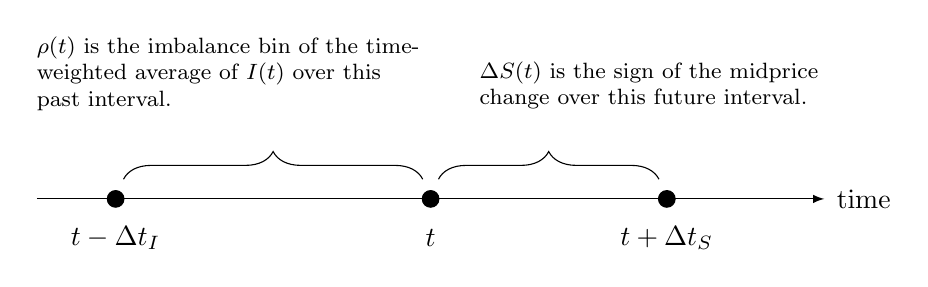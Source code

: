 % Limit Order Book timeline by Anton
%
\colorlet{buyLOcolor}{black!25}%
\colorlet{sellLOcolor}{black!90}%

\begin{tikzpicture}
    \draw [>=latex,->] (0,0) -- (10,0) node[draw=none,fill=none,shift=(right:0.5)] {time};
    \draw[mark options={fill=black}, mark size=+3pt] plot[mark=*] coordinates {(1,0)} node[shift=(down:0.5), align=center] {$t-\Delta t_I$};
    \draw[mark options={fill=black}, mark size=+3pt] plot[mark=*] coordinates {(5,0)} node[shift=(down:0.5), align=center] {$t$};
    \draw[mark options={fill=black}, mark size=+3pt] plot[mark=*] coordinates {(8,0)} node[shift=(down:0.5), align=center] {$t+\Delta t_S$};
    
%%% BRACES

	
	\draw [decorate, decoration = {brace, amplitude = 10pt}] (1.1,0.25) -- (4.9,0.25) node [black, midway, yshift = -0.6cm] {};
	\node at (2.5,1) [anchor=south, text width=5cm, align=left, font=\footnotesize] {$\rho(t)$ is the imbalance bin of the time-weighted average of $I(t)$ over this past interval.};		
	\draw [decorate, decoration = {brace, amplitude = 10pt}] (5.1,0.25) -- (7.9,0.25) node [black, midway, yshift = -0.6cm] {}; 
	\node at (5.5,1) [anchor=south west, text width=5cm, align=left, font=\footnotesize] {$\Delta S(t)$ is the sign of the midprice change over this future interval. \vphantom{$I(t)$}};		
\end{tikzpicture}
